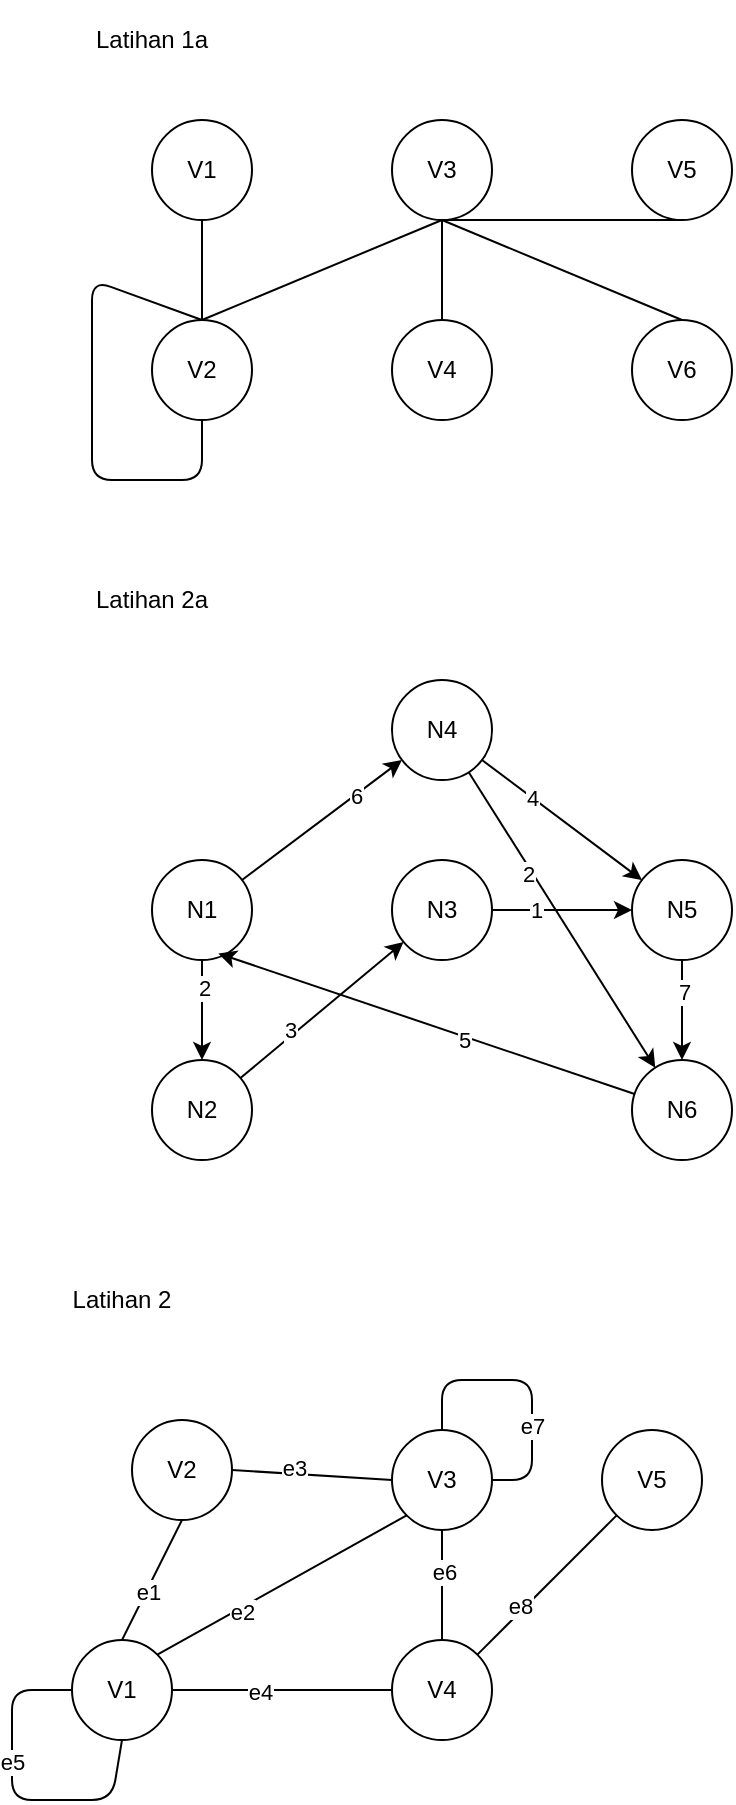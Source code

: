 <mxfile>
    <diagram id="h3iNEEGj9lthjjJXBua5" name="Page-1">
        <mxGraphModel dx="1320" dy="742" grid="1" gridSize="10" guides="1" tooltips="1" connect="1" arrows="1" fold="1" page="1" pageScale="1" pageWidth="850" pageHeight="1100" math="0" shadow="0">
            <root>
                <mxCell id="0"/>
                <mxCell id="1" parent="0"/>
                <mxCell id="2" value="V1" style="ellipse;whiteSpace=wrap;html=1;aspect=fixed;" vertex="1" parent="1">
                    <mxGeometry x="200" y="100" width="50" height="50" as="geometry"/>
                </mxCell>
                <mxCell id="5" value="V2" style="ellipse;whiteSpace=wrap;html=1;aspect=fixed;" vertex="1" parent="1">
                    <mxGeometry x="200" y="200" width="50" height="50" as="geometry"/>
                </mxCell>
                <mxCell id="6" value="V3" style="ellipse;whiteSpace=wrap;html=1;aspect=fixed;" vertex="1" parent="1">
                    <mxGeometry x="320" y="100" width="50" height="50" as="geometry"/>
                </mxCell>
                <mxCell id="7" value="V4" style="ellipse;whiteSpace=wrap;html=1;aspect=fixed;" vertex="1" parent="1">
                    <mxGeometry x="320" y="200" width="50" height="50" as="geometry"/>
                </mxCell>
                <mxCell id="8" value="V5" style="ellipse;whiteSpace=wrap;html=1;aspect=fixed;" vertex="1" parent="1">
                    <mxGeometry x="440" y="100" width="50" height="50" as="geometry"/>
                </mxCell>
                <mxCell id="9" value="V6" style="ellipse;whiteSpace=wrap;html=1;aspect=fixed;" vertex="1" parent="1">
                    <mxGeometry x="440" y="200" width="50" height="50" as="geometry"/>
                </mxCell>
                <mxCell id="13" value="" style="endArrow=none;html=1;entryX=0.5;entryY=1;entryDx=0;entryDy=0;exitX=0.5;exitY=0;exitDx=0;exitDy=0;" edge="1" parent="1" source="5" target="2">
                    <mxGeometry width="50" height="50" relative="1" as="geometry">
                        <mxPoint x="180" y="200" as="sourcePoint"/>
                        <mxPoint x="220" y="160" as="targetPoint"/>
                    </mxGeometry>
                </mxCell>
                <mxCell id="14" value="" style="endArrow=none;html=1;entryX=0.5;entryY=1;entryDx=0;entryDy=0;exitX=0.5;exitY=0;exitDx=0;exitDy=0;" edge="1" parent="1" source="5" target="6">
                    <mxGeometry width="50" height="50" relative="1" as="geometry">
                        <mxPoint x="235" y="210" as="sourcePoint"/>
                        <mxPoint x="235" y="160" as="targetPoint"/>
                    </mxGeometry>
                </mxCell>
                <mxCell id="15" value="" style="endArrow=none;html=1;entryX=0.5;entryY=1;entryDx=0;entryDy=0;exitX=0.5;exitY=0;exitDx=0;exitDy=0;" edge="1" parent="1" source="5" target="5">
                    <mxGeometry width="50" height="50" relative="1" as="geometry">
                        <mxPoint x="180" y="300" as="sourcePoint"/>
                        <mxPoint x="230" y="250" as="targetPoint"/>
                        <Array as="points">
                            <mxPoint x="170" y="180"/>
                            <mxPoint x="170" y="280"/>
                            <mxPoint x="225" y="280"/>
                        </Array>
                    </mxGeometry>
                </mxCell>
                <mxCell id="16" value="" style="endArrow=none;html=1;exitX=0.5;exitY=0;exitDx=0;exitDy=0;entryX=0.5;entryY=1;entryDx=0;entryDy=0;" edge="1" parent="1" source="7" target="6">
                    <mxGeometry width="50" height="50" relative="1" as="geometry">
                        <mxPoint x="100" y="240.0" as="sourcePoint"/>
                        <mxPoint x="150" y="190.0" as="targetPoint"/>
                    </mxGeometry>
                </mxCell>
                <mxCell id="17" value="" style="endArrow=none;html=1;exitX=0.5;exitY=1;exitDx=0;exitDy=0;entryX=0.5;entryY=1;entryDx=0;entryDy=0;" edge="1" parent="1" source="8" target="6">
                    <mxGeometry width="50" height="50" relative="1" as="geometry">
                        <mxPoint x="355" y="210.0" as="sourcePoint"/>
                        <mxPoint x="355" y="160" as="targetPoint"/>
                    </mxGeometry>
                </mxCell>
                <mxCell id="18" value="" style="endArrow=none;html=1;exitX=0.5;exitY=0;exitDx=0;exitDy=0;entryX=0.5;entryY=1;entryDx=0;entryDy=0;" edge="1" parent="1" source="9" target="6">
                    <mxGeometry width="50" height="50" relative="1" as="geometry">
                        <mxPoint x="475" y="160" as="sourcePoint"/>
                        <mxPoint x="355" y="160" as="targetPoint"/>
                    </mxGeometry>
                </mxCell>
                <mxCell id="19" value="Latihan 1a" style="text;strokeColor=none;align=center;fillColor=none;html=1;verticalAlign=middle;whiteSpace=wrap;rounded=0;" vertex="1" parent="1">
                    <mxGeometry x="160" y="40" width="80" height="40" as="geometry"/>
                </mxCell>
                <mxCell id="46" style="edgeStyle=none;html=1;" edge="1" parent="1" source="21" target="22">
                    <mxGeometry relative="1" as="geometry"/>
                </mxCell>
                <mxCell id="47" value="2" style="edgeLabel;html=1;align=center;verticalAlign=middle;resizable=0;points=[];" vertex="1" connectable="0" parent="46">
                    <mxGeometry x="-0.469" y="1" relative="1" as="geometry">
                        <mxPoint as="offset"/>
                    </mxGeometry>
                </mxCell>
                <mxCell id="50" style="edgeStyle=none;html=1;" edge="1" parent="1" source="21" target="24">
                    <mxGeometry relative="1" as="geometry"/>
                </mxCell>
                <mxCell id="51" value="6" style="edgeLabel;html=1;align=center;verticalAlign=middle;resizable=0;points=[];" vertex="1" connectable="0" parent="50">
                    <mxGeometry x="0.411" relative="1" as="geometry">
                        <mxPoint as="offset"/>
                    </mxGeometry>
                </mxCell>
                <mxCell id="21" value="N1" style="ellipse;whiteSpace=wrap;html=1;aspect=fixed;" vertex="1" parent="1">
                    <mxGeometry x="200" y="470" width="50" height="50" as="geometry"/>
                </mxCell>
                <mxCell id="48" style="edgeStyle=none;html=1;" edge="1" parent="1" source="22" target="23">
                    <mxGeometry relative="1" as="geometry"/>
                </mxCell>
                <mxCell id="49" value="3" style="edgeLabel;html=1;align=center;verticalAlign=middle;resizable=0;points=[];" vertex="1" connectable="0" parent="48">
                    <mxGeometry x="-0.35" y="3" relative="1" as="geometry">
                        <mxPoint as="offset"/>
                    </mxGeometry>
                </mxCell>
                <mxCell id="22" value="N2" style="ellipse;whiteSpace=wrap;html=1;aspect=fixed;" vertex="1" parent="1">
                    <mxGeometry x="200" y="570" width="50" height="50" as="geometry"/>
                </mxCell>
                <mxCell id="52" style="edgeStyle=none;html=1;" edge="1" parent="1" source="23" target="25">
                    <mxGeometry relative="1" as="geometry"/>
                </mxCell>
                <mxCell id="53" value="1" style="edgeLabel;html=1;align=center;verticalAlign=middle;resizable=0;points=[];" vertex="1" connectable="0" parent="52">
                    <mxGeometry x="-0.384" relative="1" as="geometry">
                        <mxPoint as="offset"/>
                    </mxGeometry>
                </mxCell>
                <mxCell id="23" value="N3" style="ellipse;whiteSpace=wrap;html=1;aspect=fixed;" vertex="1" parent="1">
                    <mxGeometry x="320" y="470" width="50" height="50" as="geometry"/>
                </mxCell>
                <mxCell id="54" style="edgeStyle=none;html=1;" edge="1" parent="1" source="24" target="25">
                    <mxGeometry relative="1" as="geometry"/>
                </mxCell>
                <mxCell id="55" value="4" style="edgeLabel;html=1;align=center;verticalAlign=middle;resizable=0;points=[];" vertex="1" connectable="0" parent="54">
                    <mxGeometry x="-0.368" relative="1" as="geometry">
                        <mxPoint as="offset"/>
                    </mxGeometry>
                </mxCell>
                <mxCell id="56" style="edgeStyle=none;html=1;" edge="1" parent="1" source="24" target="26">
                    <mxGeometry relative="1" as="geometry"/>
                </mxCell>
                <mxCell id="57" value="2" style="edgeLabel;html=1;align=center;verticalAlign=middle;resizable=0;points=[];" vertex="1" connectable="0" parent="56">
                    <mxGeometry x="-0.322" y="-2" relative="1" as="geometry">
                        <mxPoint as="offset"/>
                    </mxGeometry>
                </mxCell>
                <mxCell id="24" value="N4" style="ellipse;whiteSpace=wrap;html=1;aspect=fixed;" vertex="1" parent="1">
                    <mxGeometry x="320" y="380" width="50" height="50" as="geometry"/>
                </mxCell>
                <mxCell id="58" style="edgeStyle=none;html=1;" edge="1" parent="1" source="25" target="26">
                    <mxGeometry relative="1" as="geometry"/>
                </mxCell>
                <mxCell id="59" value="7" style="edgeLabel;html=1;align=center;verticalAlign=middle;resizable=0;points=[];" vertex="1" connectable="0" parent="58">
                    <mxGeometry x="-0.354" y="1" relative="1" as="geometry">
                        <mxPoint as="offset"/>
                    </mxGeometry>
                </mxCell>
                <mxCell id="25" value="N5" style="ellipse;whiteSpace=wrap;html=1;aspect=fixed;" vertex="1" parent="1">
                    <mxGeometry x="440" y="470" width="50" height="50" as="geometry"/>
                </mxCell>
                <mxCell id="60" style="edgeStyle=none;html=1;entryX=0.663;entryY=0.934;entryDx=0;entryDy=0;entryPerimeter=0;" edge="1" parent="1" source="26" target="21">
                    <mxGeometry relative="1" as="geometry"/>
                </mxCell>
                <mxCell id="61" value="5" style="edgeLabel;html=1;align=center;verticalAlign=middle;resizable=0;points=[];" vertex="1" connectable="0" parent="60">
                    <mxGeometry x="-0.184" y="1" relative="1" as="geometry">
                        <mxPoint as="offset"/>
                    </mxGeometry>
                </mxCell>
                <mxCell id="26" value="N6" style="ellipse;whiteSpace=wrap;html=1;aspect=fixed;" vertex="1" parent="1">
                    <mxGeometry x="440" y="570" width="50" height="50" as="geometry"/>
                </mxCell>
                <mxCell id="33" value="Latihan 2a" style="text;strokeColor=none;align=center;fillColor=none;html=1;verticalAlign=middle;whiteSpace=wrap;rounded=0;" vertex="1" parent="1">
                    <mxGeometry x="160" y="320" width="80" height="40" as="geometry"/>
                </mxCell>
                <mxCell id="67" value="V1" style="ellipse;whiteSpace=wrap;html=1;aspect=fixed;" vertex="1" parent="1">
                    <mxGeometry x="160" y="860" width="50" height="50" as="geometry"/>
                </mxCell>
                <mxCell id="68" value="V2" style="ellipse;whiteSpace=wrap;html=1;aspect=fixed;" vertex="1" parent="1">
                    <mxGeometry x="190" y="750" width="50" height="50" as="geometry"/>
                </mxCell>
                <mxCell id="69" value="V3" style="ellipse;whiteSpace=wrap;html=1;aspect=fixed;" vertex="1" parent="1">
                    <mxGeometry x="320" y="755" width="50" height="50" as="geometry"/>
                </mxCell>
                <mxCell id="70" value="V4" style="ellipse;whiteSpace=wrap;html=1;aspect=fixed;" vertex="1" parent="1">
                    <mxGeometry x="320" y="860" width="50" height="50" as="geometry"/>
                </mxCell>
                <mxCell id="71" value="V5" style="ellipse;whiteSpace=wrap;html=1;aspect=fixed;" vertex="1" parent="1">
                    <mxGeometry x="425" y="755" width="50" height="50" as="geometry"/>
                </mxCell>
                <mxCell id="72" value="Latihan 2" style="text;strokeColor=none;align=center;fillColor=none;html=1;verticalAlign=middle;whiteSpace=wrap;rounded=0;" vertex="1" parent="1">
                    <mxGeometry x="145" y="670" width="80" height="40" as="geometry"/>
                </mxCell>
                <mxCell id="83" value="" style="endArrow=none;html=1;entryX=0.5;entryY=1;entryDx=0;entryDy=0;exitX=0.5;exitY=0;exitDx=0;exitDy=0;rounded=1;" edge="1" parent="1" source="67" target="68">
                    <mxGeometry width="50" height="50" relative="1" as="geometry">
                        <mxPoint x="240.002" y="904.642" as="sourcePoint"/>
                        <mxPoint x="240.002" y="839.998" as="targetPoint"/>
                    </mxGeometry>
                </mxCell>
                <mxCell id="84" value="e1" style="edgeLabel;html=1;align=center;verticalAlign=middle;resizable=0;points=[];" vertex="1" connectable="0" parent="83">
                    <mxGeometry x="-0.173" relative="1" as="geometry">
                        <mxPoint as="offset"/>
                    </mxGeometry>
                </mxCell>
                <mxCell id="86" value="" style="endArrow=none;html=1;entryX=0;entryY=1;entryDx=0;entryDy=0;exitX=1;exitY=0;exitDx=0;exitDy=0;rounded=1;" edge="1" parent="1" source="67" target="69">
                    <mxGeometry width="50" height="50" relative="1" as="geometry">
                        <mxPoint x="270.002" y="854.642" as="sourcePoint"/>
                        <mxPoint x="270.002" y="789.998" as="targetPoint"/>
                    </mxGeometry>
                </mxCell>
                <mxCell id="87" value="e2" style="edgeLabel;html=1;align=center;verticalAlign=middle;resizable=0;points=[];" vertex="1" connectable="0" parent="86">
                    <mxGeometry x="-0.345" y="-2" relative="1" as="geometry">
                        <mxPoint as="offset"/>
                    </mxGeometry>
                </mxCell>
                <mxCell id="88" value="" style="endArrow=none;html=1;entryX=1;entryY=0.5;entryDx=0;entryDy=0;exitX=0;exitY=0.5;exitDx=0;exitDy=0;rounded=1;" edge="1" parent="1" source="69" target="68">
                    <mxGeometry width="50" height="50" relative="1" as="geometry">
                        <mxPoint x="130.002" y="854.642" as="sourcePoint"/>
                        <mxPoint x="130.002" y="789.998" as="targetPoint"/>
                    </mxGeometry>
                </mxCell>
                <mxCell id="89" value="e3" style="edgeLabel;html=1;align=center;verticalAlign=middle;resizable=0;points=[];" vertex="1" connectable="0" parent="88">
                    <mxGeometry x="0.233" y="-2" relative="1" as="geometry">
                        <mxPoint y="-1" as="offset"/>
                    </mxGeometry>
                </mxCell>
                <mxCell id="90" value="" style="endArrow=none;html=1;entryX=0;entryY=0.5;entryDx=0;entryDy=0;exitX=1;exitY=0.5;exitDx=0;exitDy=0;rounded=1;" edge="1" parent="1" source="67" target="70">
                    <mxGeometry width="50" height="50" relative="1" as="geometry">
                        <mxPoint x="130.002" y="854.642" as="sourcePoint"/>
                        <mxPoint x="130.002" y="789.998" as="targetPoint"/>
                    </mxGeometry>
                </mxCell>
                <mxCell id="91" value="e4" style="edgeLabel;html=1;align=center;verticalAlign=middle;resizable=0;points=[];" vertex="1" connectable="0" parent="90">
                    <mxGeometry x="-0.205" y="-1" relative="1" as="geometry">
                        <mxPoint as="offset"/>
                    </mxGeometry>
                </mxCell>
                <mxCell id="92" value="" style="endArrow=none;html=1;entryX=0;entryY=0.5;entryDx=0;entryDy=0;exitX=0.5;exitY=1;exitDx=0;exitDy=0;rounded=1;" edge="1" parent="1" source="67" target="67">
                    <mxGeometry width="50" height="50" relative="1" as="geometry">
                        <mxPoint x="130.002" y="917.322" as="sourcePoint"/>
                        <mxPoint x="130.002" y="852.678" as="targetPoint"/>
                        <Array as="points">
                            <mxPoint x="180" y="940"/>
                            <mxPoint x="130" y="940"/>
                            <mxPoint x="130" y="885"/>
                        </Array>
                    </mxGeometry>
                </mxCell>
                <mxCell id="94" value="e5" style="edgeLabel;html=1;align=center;verticalAlign=middle;resizable=0;points=[];" vertex="1" connectable="0" parent="92">
                    <mxGeometry x="0.212" relative="1" as="geometry">
                        <mxPoint as="offset"/>
                    </mxGeometry>
                </mxCell>
                <mxCell id="96" value="" style="endArrow=none;html=1;entryX=0.5;entryY=1;entryDx=0;entryDy=0;exitX=0.5;exitY=0;exitDx=0;exitDy=0;rounded=1;" edge="1" parent="1" source="70" target="69">
                    <mxGeometry width="50" height="50" relative="1" as="geometry">
                        <mxPoint x="130.002" y="854.642" as="sourcePoint"/>
                        <mxPoint x="130.002" y="789.998" as="targetPoint"/>
                    </mxGeometry>
                </mxCell>
                <mxCell id="97" value="e6" style="edgeLabel;html=1;align=center;verticalAlign=middle;resizable=0;points=[];" vertex="1" connectable="0" parent="96">
                    <mxGeometry x="0.262" y="-1" relative="1" as="geometry">
                        <mxPoint as="offset"/>
                    </mxGeometry>
                </mxCell>
                <mxCell id="98" value="" style="endArrow=none;html=1;entryX=0.5;entryY=0;entryDx=0;entryDy=0;rounded=1;exitX=1;exitY=0.5;exitDx=0;exitDy=0;" edge="1" parent="1" source="69" target="69">
                    <mxGeometry width="50" height="50" relative="1" as="geometry">
                        <mxPoint x="390" y="750" as="sourcePoint"/>
                        <mxPoint x="130.002" y="789.998" as="targetPoint"/>
                        <Array as="points">
                            <mxPoint x="390" y="780"/>
                            <mxPoint x="390" y="730"/>
                            <mxPoint x="345" y="730"/>
                        </Array>
                    </mxGeometry>
                </mxCell>
                <mxCell id="99" value="e7" style="edgeLabel;html=1;align=center;verticalAlign=middle;resizable=0;points=[];" vertex="1" connectable="0" parent="98">
                    <mxGeometry x="-0.319" relative="1" as="geometry">
                        <mxPoint as="offset"/>
                    </mxGeometry>
                </mxCell>
                <mxCell id="100" value="" style="endArrow=none;html=1;entryX=0;entryY=1;entryDx=0;entryDy=0;exitX=1;exitY=0;exitDx=0;exitDy=0;rounded=1;" edge="1" parent="1" source="70" target="71">
                    <mxGeometry width="50" height="50" relative="1" as="geometry">
                        <mxPoint x="130.002" y="854.642" as="sourcePoint"/>
                        <mxPoint x="130.002" y="789.998" as="targetPoint"/>
                    </mxGeometry>
                </mxCell>
                <mxCell id="101" value="e8" style="edgeLabel;html=1;align=center;verticalAlign=middle;resizable=0;points=[];" vertex="1" connectable="0" parent="100">
                    <mxGeometry x="-0.338" y="2" relative="1" as="geometry">
                        <mxPoint as="offset"/>
                    </mxGeometry>
                </mxCell>
            </root>
        </mxGraphModel>
    </diagram>
</mxfile>